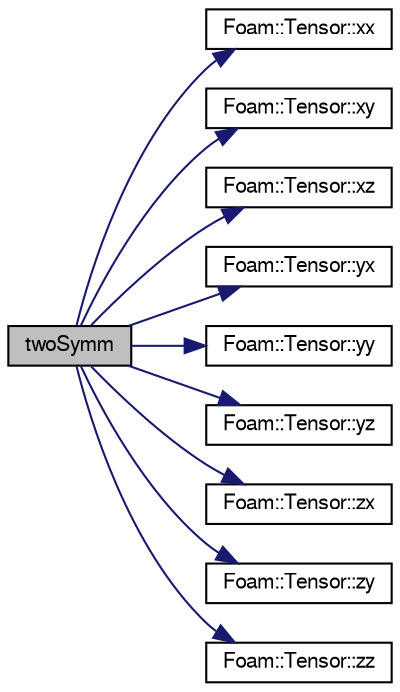 digraph "twoSymm"
{
  bgcolor="transparent";
  edge [fontname="FreeSans",fontsize="10",labelfontname="FreeSans",labelfontsize="10"];
  node [fontname="FreeSans",fontsize="10",shape=record];
  rankdir="LR";
  Node127986 [label="twoSymm",height=0.2,width=0.4,color="black", fillcolor="grey75", style="filled", fontcolor="black"];
  Node127986 -> Node127987 [color="midnightblue",fontsize="10",style="solid",fontname="FreeSans"];
  Node127987 [label="Foam::Tensor::xx",height=0.2,width=0.4,color="black",URL="$a27634.html#a1b97c7c1ed81b4fb23da8dcb71a8cd2a"];
  Node127986 -> Node127988 [color="midnightblue",fontsize="10",style="solid",fontname="FreeSans"];
  Node127988 [label="Foam::Tensor::xy",height=0.2,width=0.4,color="black",URL="$a27634.html#aab470ae2a5eeac8c33a7b6abac6b39b3"];
  Node127986 -> Node127989 [color="midnightblue",fontsize="10",style="solid",fontname="FreeSans"];
  Node127989 [label="Foam::Tensor::xz",height=0.2,width=0.4,color="black",URL="$a27634.html#a6c0a9bc605f3cfdfb3307b3dcf136f60"];
  Node127986 -> Node127990 [color="midnightblue",fontsize="10",style="solid",fontname="FreeSans"];
  Node127990 [label="Foam::Tensor::yx",height=0.2,width=0.4,color="black",URL="$a27634.html#a217bb42e2157c7914d7ebb0ffb730b7d"];
  Node127986 -> Node127991 [color="midnightblue",fontsize="10",style="solid",fontname="FreeSans"];
  Node127991 [label="Foam::Tensor::yy",height=0.2,width=0.4,color="black",URL="$a27634.html#aba9d77023a5662b9c2d3639d5de555a0"];
  Node127986 -> Node127992 [color="midnightblue",fontsize="10",style="solid",fontname="FreeSans"];
  Node127992 [label="Foam::Tensor::yz",height=0.2,width=0.4,color="black",URL="$a27634.html#a4a98b51ba7019e1cfffae8d321a823df"];
  Node127986 -> Node127993 [color="midnightblue",fontsize="10",style="solid",fontname="FreeSans"];
  Node127993 [label="Foam::Tensor::zx",height=0.2,width=0.4,color="black",URL="$a27634.html#ab7a45ba3b507f0b3f9d5c0bde184b151"];
  Node127986 -> Node127994 [color="midnightblue",fontsize="10",style="solid",fontname="FreeSans"];
  Node127994 [label="Foam::Tensor::zy",height=0.2,width=0.4,color="black",URL="$a27634.html#ab7ecfba4f263d0455d4ea82f590a2612"];
  Node127986 -> Node127995 [color="midnightblue",fontsize="10",style="solid",fontname="FreeSans"];
  Node127995 [label="Foam::Tensor::zz",height=0.2,width=0.4,color="black",URL="$a27634.html#a831c4848d01bfcc8d717b7ef92f2cd4b"];
}
